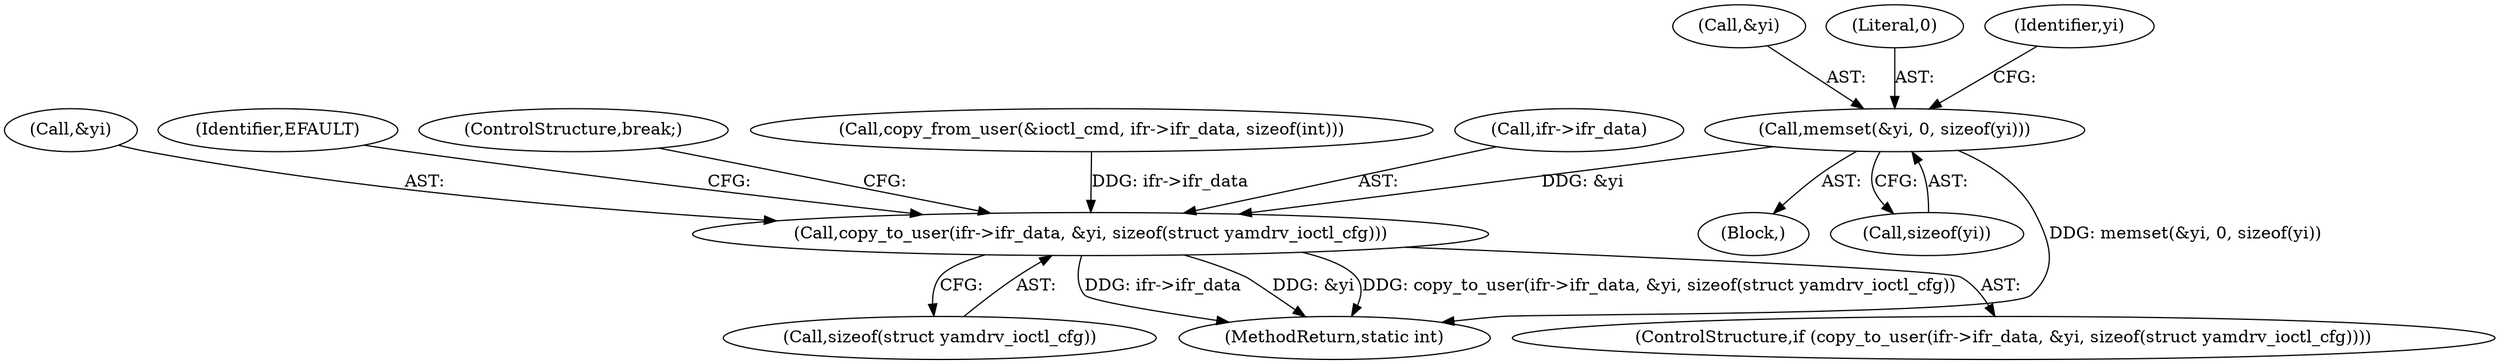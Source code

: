digraph "0_linux_8e3fbf870481eb53b2d3a322d1fc395ad8b367ed@API" {
"1000602" [label="(Call,memset(&yi, 0, sizeof(yi)))"];
"1000706" [label="(Call,copy_to_user(ifr->ifr_data, &yi, sizeof(struct yamdrv_ioctl_cfg)))"];
"1000157" [label="(Block,)"];
"1000603" [label="(Call,&yi)"];
"1000706" [label="(Call,copy_to_user(ifr->ifr_data, &yi, sizeof(struct yamdrv_ioctl_cfg)))"];
"1000605" [label="(Literal,0)"];
"1000121" [label="(Call,copy_from_user(&ioctl_cmd, ifr->ifr_data, sizeof(int)))"];
"1000707" [label="(Call,ifr->ifr_data)"];
"1000611" [label="(Identifier,yi)"];
"1000602" [label="(Call,memset(&yi, 0, sizeof(yi)))"];
"1000606" [label="(Call,sizeof(yi))"];
"1000724" [label="(MethodReturn,static int)"];
"1000712" [label="(Call,sizeof(struct yamdrv_ioctl_cfg))"];
"1000710" [label="(Call,&yi)"];
"1000705" [label="(ControlStructure,if (copy_to_user(ifr->ifr_data, &yi, sizeof(struct yamdrv_ioctl_cfg))))"];
"1000716" [label="(Identifier,EFAULT)"];
"1000717" [label="(ControlStructure,break;)"];
"1000602" -> "1000157"  [label="AST: "];
"1000602" -> "1000606"  [label="CFG: "];
"1000603" -> "1000602"  [label="AST: "];
"1000605" -> "1000602"  [label="AST: "];
"1000606" -> "1000602"  [label="AST: "];
"1000611" -> "1000602"  [label="CFG: "];
"1000602" -> "1000724"  [label="DDG: memset(&yi, 0, sizeof(yi))"];
"1000602" -> "1000706"  [label="DDG: &yi"];
"1000706" -> "1000705"  [label="AST: "];
"1000706" -> "1000712"  [label="CFG: "];
"1000707" -> "1000706"  [label="AST: "];
"1000710" -> "1000706"  [label="AST: "];
"1000712" -> "1000706"  [label="AST: "];
"1000716" -> "1000706"  [label="CFG: "];
"1000717" -> "1000706"  [label="CFG: "];
"1000706" -> "1000724"  [label="DDG: &yi"];
"1000706" -> "1000724"  [label="DDG: copy_to_user(ifr->ifr_data, &yi, sizeof(struct yamdrv_ioctl_cfg))"];
"1000706" -> "1000724"  [label="DDG: ifr->ifr_data"];
"1000121" -> "1000706"  [label="DDG: ifr->ifr_data"];
}
